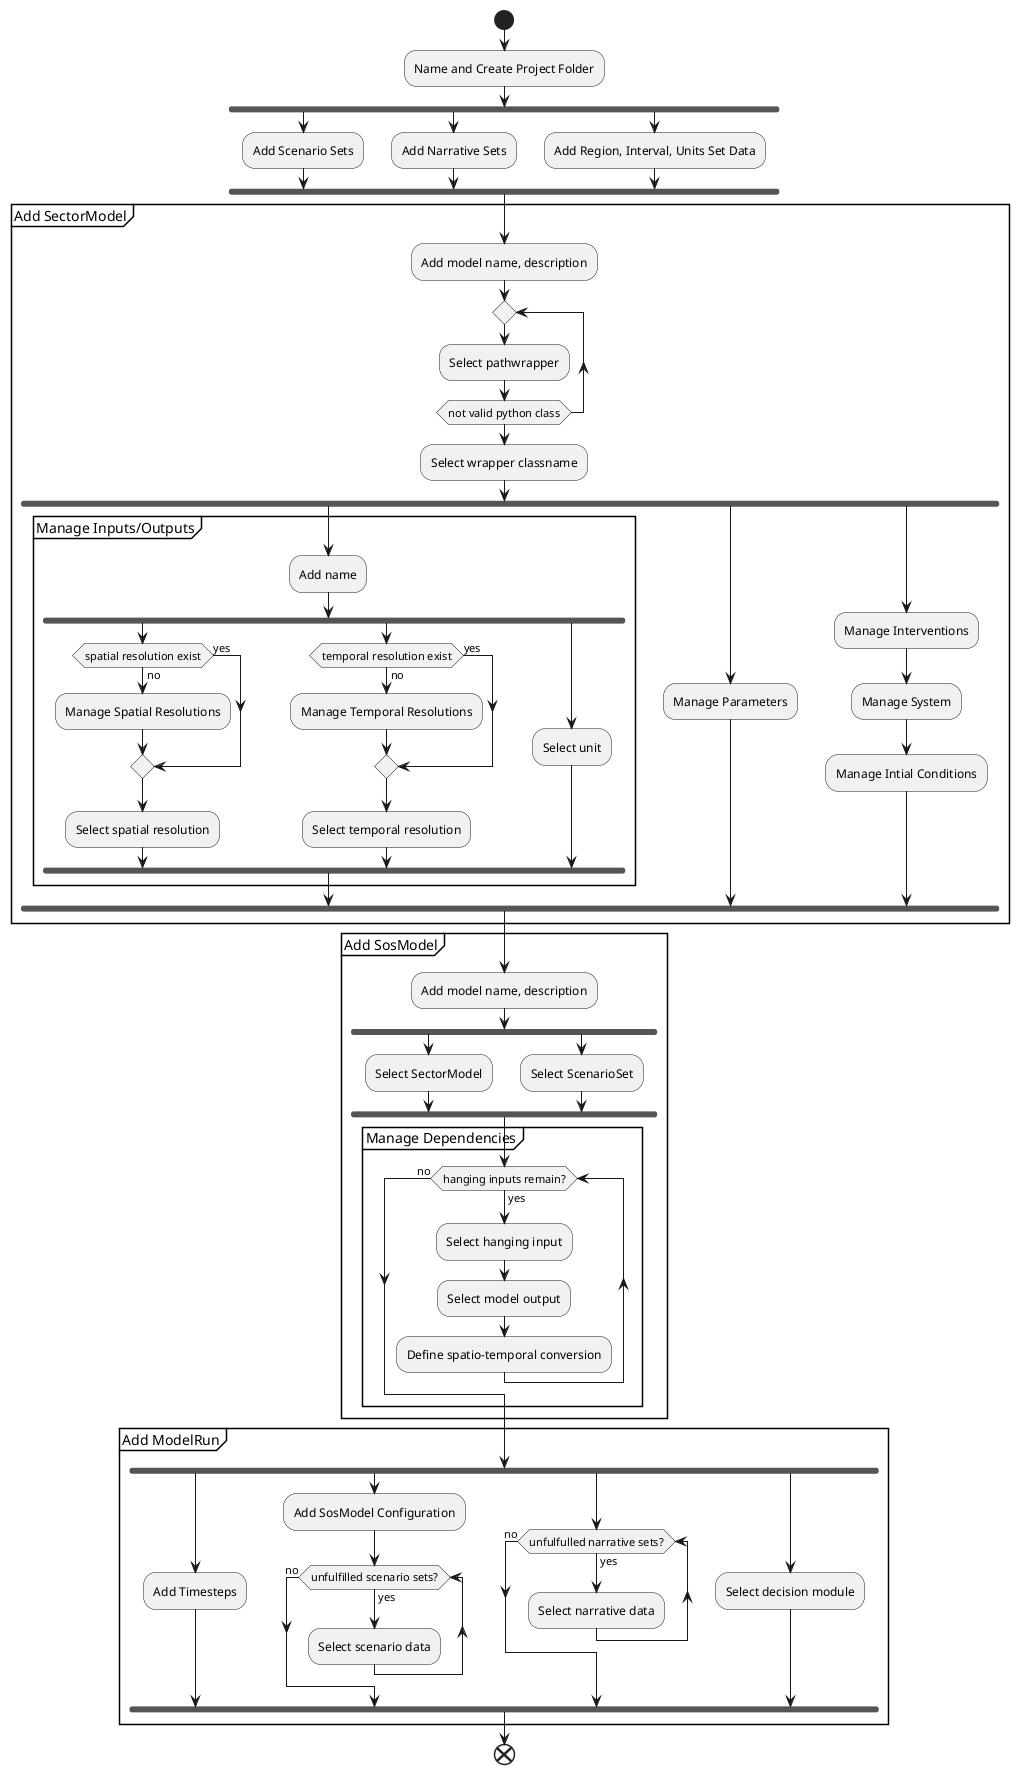 @startuml
start
:Name and Create Project Folder;
    fork
        :Add Scenario Sets;
    fork again
        :Add Narrative Sets;
    fork again
:Add Region, Interval, Units Set Data;
    end fork
partition "Add SectorModel" {
:Add model name, description;
repeat
    :Select pathwrapper;
repeat while (not valid python class)
:Select wrapper classname;
    fork
    partition "Manage Inputs/Outputs" {
        :Add name;
        fork
            if (spatial resolution exist) then (yes)
            else (no)
                :Manage Spatial Resolutions;
            endif
            :Select spatial resolution;
        fork again
            if (temporal resolution exist) then (yes)
            else (no)
                :Manage Temporal Resolutions;
            endif
            :Select temporal resolution;
        fork again
        :Select unit;
        end fork
    }
    fork again
    :Manage Parameters;
    fork again
    :Manage Interventions;
    :Manage System;
    :Manage Intial Conditions;
    end fork
}
partition "Add SosModel" {
:Add model name, description;
    fork
        :Select SectorModel;
    fork again
        :Select ScenarioSet;
    end fork
partition "Manage Dependencies" {
while (hanging inputs remain?) is (yes)
    :Select hanging input;
    :Select model output;
    :Define spatio-temporal conversion;
endwhile (no)
}
}
partition "Add ModelRun" {
    fork
        :Add Timesteps;
    fork again
        :Add SosModel Configuration;
        while (unfulfilled scenario sets?) is (yes)
            :Select scenario data;
        end while (no)
    fork again
        while (unfulfulled narrative sets?) is (yes)
            :Select narrative data;
        end while (no)
    fork again
        :Select decision module;
    end fork
}
end
@enduml


